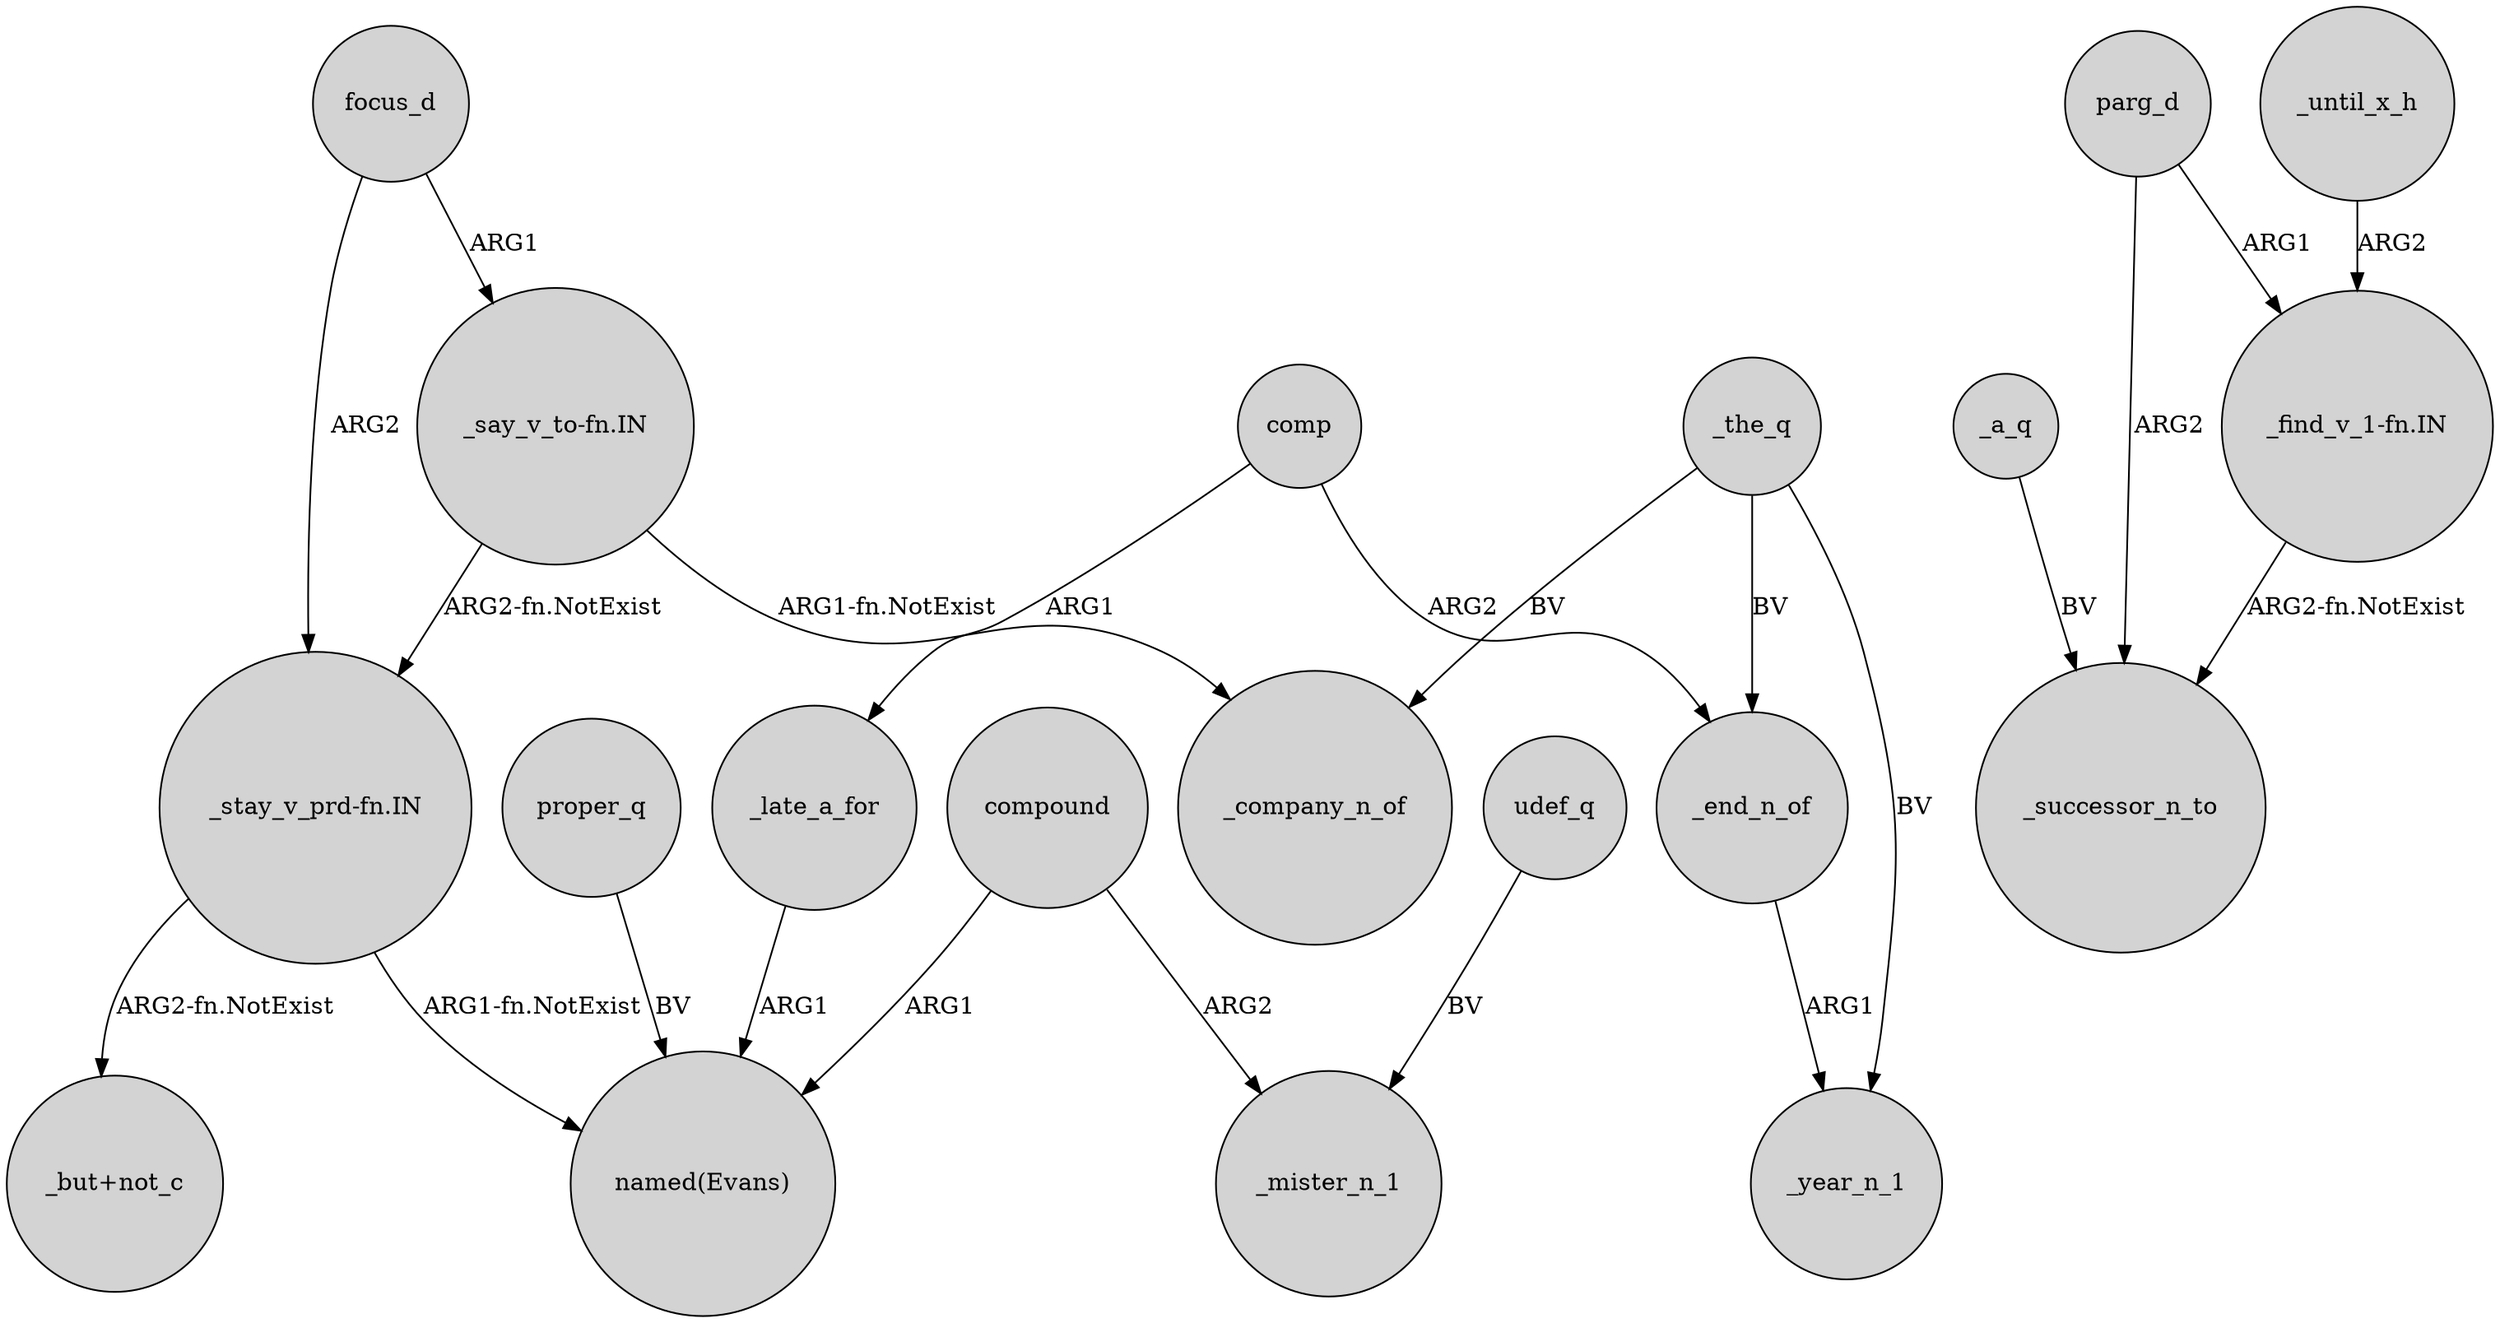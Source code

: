 digraph {
	node [shape=circle style=filled]
	"_say_v_to-fn.IN" -> "_stay_v_prd-fn.IN" [label="ARG2-fn.NotExist"]
	proper_q -> "named(Evans)" [label=BV]
	comp -> _late_a_for [label=ARG1]
	_late_a_for -> "named(Evans)" [label=ARG1]
	"_find_v_1-fn.IN" -> _successor_n_to [label="ARG2-fn.NotExist"]
	_the_q -> _end_n_of [label=BV]
	_end_n_of -> _year_n_1 [label=ARG1]
	compound -> _mister_n_1 [label=ARG2]
	_until_x_h -> "_find_v_1-fn.IN" [label=ARG2]
	udef_q -> _mister_n_1 [label=BV]
	_a_q -> _successor_n_to [label=BV]
	_the_q -> _company_n_of [label=BV]
	"_say_v_to-fn.IN" -> _company_n_of [label="ARG1-fn.NotExist"]
	focus_d -> "_stay_v_prd-fn.IN" [label=ARG2]
	compound -> "named(Evans)" [label=ARG1]
	_the_q -> _year_n_1 [label=BV]
	parg_d -> "_find_v_1-fn.IN" [label=ARG1]
	parg_d -> _successor_n_to [label=ARG2]
	"_stay_v_prd-fn.IN" -> "_but+not_c" [label="ARG2-fn.NotExist"]
	comp -> _end_n_of [label=ARG2]
	"_stay_v_prd-fn.IN" -> "named(Evans)" [label="ARG1-fn.NotExist"]
	focus_d -> "_say_v_to-fn.IN" [label=ARG1]
}
